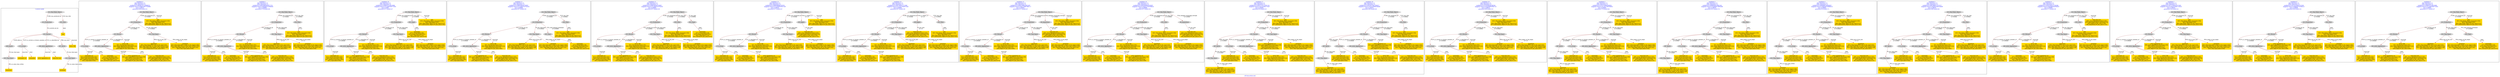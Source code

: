 digraph n0 {
fontcolor="blue"
remincross="true"
label="s03-ima-artists.xml"
subgraph cluster_0 {
label="1-correct model"
n2[style="filled",color="white",fillcolor="lightgray",label="E12_Production1"];
n3[style="filled",color="white",fillcolor="lightgray",label="E21_Person1"];
n4[style="filled",color="white",fillcolor="lightgray",label="E69_Death1"];
n5[style="filled",color="white",fillcolor="lightgray",label="E74_Group1"];
n6[style="filled",color="white",fillcolor="lightgray",label="E82_Actor_Appellation1"];
n7[style="filled",color="white",fillcolor="lightgray",label="E67_Birth1"];
n8[shape="plaintext",style="filled",fillcolor="gold",label="Artist URI"];
n9[style="filled",color="white",fillcolor="lightgray",label="E22_Man-Made_Object1"];
n10[style="filled",color="white",fillcolor="lightgray",label="E35_Title1"];
n11[shape="plaintext",style="filled",fillcolor="gold",label="title"];
n12[style="filled",color="white",fillcolor="lightgray",label="E52_Time-Span1"];
n13[shape="plaintext",style="filled",fillcolor="gold",label="birthDate"];
n14[style="filled",color="white",fillcolor="lightgray",label="E52_Time-Span2"];
n15[shape="plaintext",style="filled",fillcolor="gold",label="deathDate"];
n16[shape="plaintext",style="filled",fillcolor="gold",label="nationality uri"];
n17[shape="plaintext",style="filled",fillcolor="gold",label="nationality"];
n18[shape="plaintext",style="filled",fillcolor="gold",label="artist appellation uri"];
n19[shape="plaintext",style="filled",fillcolor="gold",label="name first last"];
}
subgraph cluster_1 {
label="candidate 0\nlink coherence:1.0\nnode coherence:1.0\nconfidence:0.48346125725869876\nmapping score:0.5569870857528996\ncost:12.99916\n-precision:0.69-recall:0.53"
n21[style="filled",color="white",fillcolor="lightgray",label="E12_Production1"];
n22[style="filled",color="white",fillcolor="lightgray",label="E21_Person1"];
n23[style="filled",color="white",fillcolor="lightgray",label="E52_Time-Span2"];
n24[style="filled",color="white",fillcolor="lightgray",label="E74_Group1"];
n25[style="filled",color="white",fillcolor="lightgray",label="E82_Actor_Appellation1"];
n26[style="filled",color="white",fillcolor="lightgray",label="E22_Man-Made_Object1"];
n27[shape="plaintext",style="filled",fillcolor="gold",label="artist appellation uri\n[E82_Actor_Appellation,classLink,0.598]\n[E21_Person,classLink,0.377]\n[E39_Actor,classLink,0.019]\n[E30_Right,P3_has_note,0.006]"];
n28[shape="plaintext",style="filled",fillcolor="gold",label="nationality uri\n[E74_Group,classLink,0.691]\n[E55_Type,classLink,0.184]\n[E57_Material,classLink,0.082]\n[E55_Type,label,0.044]"];
n29[shape="plaintext",style="filled",fillcolor="gold",label="title\n[E22_Man-Made_Object,classLink,0.304]\n[E35_Title,label,0.303]\n[E22_Man-Made_Object,P3_has_note,0.211]\n[E73_Information_Object,P3_has_note,0.181]"];
n30[shape="plaintext",style="filled",fillcolor="gold",label="deathDate\n[E52_Time-Span,P82b_end_of_the_end,0.432]\n[E52_Time-Span,P82_at_some_time_within,0.325]\n[E52_Time-Span,P82a_begin_of_the_begin,0.186]\n[E12_Production,P3_has_note,0.057]"];
n31[shape="plaintext",style="filled",fillcolor="gold",label="name first last\n[E82_Actor_Appellation,label,0.491]\n[E22_Man-Made_Object,classLink,0.26]\n[E30_Right,P3_has_note,0.134]\n[E8_Acquisition,P3_has_note,0.115]"];
n32[shape="plaintext",style="filled",fillcolor="gold",label="nationality\n[E74_Group,label,0.48]\n[E74_Group,classLink,0.322]\n[E55_Type,label,0.125]\n[E21_Person,P3_has_note,0.074]"];
n33[shape="plaintext",style="filled",fillcolor="gold",label="Artist URI\n[E21_Person,classLink,0.391]\n[E82_Actor_Appellation,classLink,0.324]\n[E39_Actor,classLink,0.22]\n[E30_Right,P3_has_note,0.065]"];
n34[shape="plaintext",style="filled",fillcolor="gold",label="birthDate\n[E52_Time-Span,P82a_begin_of_the_begin,0.481]\n[E52_Time-Span,P82_at_some_time_within,0.301]\n[E52_Time-Span,P82b_end_of_the_end,0.162]\n[E52_Time-Span,label,0.056]"];
}
subgraph cluster_2 {
label="candidate 1\nlink coherence:1.0\nnode coherence:1.0\nconfidence:0.48333983959972776\nmapping score:0.5569466131999092\ncost:13.99899\n-precision:0.79-recall:0.65"
n36[style="filled",color="white",fillcolor="lightgray",label="E12_Production1"];
n37[style="filled",color="white",fillcolor="lightgray",label="E21_Person1"];
n38[style="filled",color="white",fillcolor="lightgray",label="E52_Time-Span2"];
n39[style="filled",color="white",fillcolor="lightgray",label="E74_Group1"];
n40[style="filled",color="white",fillcolor="lightgray",label="E82_Actor_Appellation1"];
n41[style="filled",color="white",fillcolor="lightgray",label="E22_Man-Made_Object1"];
n42[style="filled",color="white",fillcolor="lightgray",label="E35_Title1"];
n43[shape="plaintext",style="filled",fillcolor="gold",label="title\n[E22_Man-Made_Object,classLink,0.304]\n[E35_Title,label,0.303]\n[E22_Man-Made_Object,P3_has_note,0.211]\n[E73_Information_Object,P3_has_note,0.181]"];
n44[shape="plaintext",style="filled",fillcolor="gold",label="artist appellation uri\n[E82_Actor_Appellation,classLink,0.598]\n[E21_Person,classLink,0.377]\n[E39_Actor,classLink,0.019]\n[E30_Right,P3_has_note,0.006]"];
n45[shape="plaintext",style="filled",fillcolor="gold",label="nationality uri\n[E74_Group,classLink,0.691]\n[E55_Type,classLink,0.184]\n[E57_Material,classLink,0.082]\n[E55_Type,label,0.044]"];
n46[shape="plaintext",style="filled",fillcolor="gold",label="deathDate\n[E52_Time-Span,P82b_end_of_the_end,0.432]\n[E52_Time-Span,P82_at_some_time_within,0.325]\n[E52_Time-Span,P82a_begin_of_the_begin,0.186]\n[E12_Production,P3_has_note,0.057]"];
n47[shape="plaintext",style="filled",fillcolor="gold",label="name first last\n[E82_Actor_Appellation,label,0.491]\n[E22_Man-Made_Object,classLink,0.26]\n[E30_Right,P3_has_note,0.134]\n[E8_Acquisition,P3_has_note,0.115]"];
n48[shape="plaintext",style="filled",fillcolor="gold",label="nationality\n[E74_Group,label,0.48]\n[E74_Group,classLink,0.322]\n[E55_Type,label,0.125]\n[E21_Person,P3_has_note,0.074]"];
n49[shape="plaintext",style="filled",fillcolor="gold",label="Artist URI\n[E21_Person,classLink,0.391]\n[E82_Actor_Appellation,classLink,0.324]\n[E39_Actor,classLink,0.22]\n[E30_Right,P3_has_note,0.065]"];
n50[shape="plaintext",style="filled",fillcolor="gold",label="birthDate\n[E52_Time-Span,P82a_begin_of_the_begin,0.481]\n[E52_Time-Span,P82_at_some_time_within,0.301]\n[E52_Time-Span,P82b_end_of_the_end,0.162]\n[E52_Time-Span,label,0.056]"];
}
subgraph cluster_3 {
label="candidate 10\nlink coherence:1.0\nnode coherence:1.0\nconfidence:0.4390470720815806\nmapping score:0.5213490240271935\ncost:13.9991\n-precision:0.57-recall:0.47"
n52[style="filled",color="white",fillcolor="lightgray",label="E12_Production1"];
n53[style="filled",color="white",fillcolor="lightgray",label="E21_Person1"];
n54[style="filled",color="white",fillcolor="lightgray",label="E52_Time-Span2"];
n55[style="filled",color="white",fillcolor="lightgray",label="E74_Group1"];
n56[style="filled",color="white",fillcolor="lightgray",label="E82_Actor_Appellation1"];
n57[style="filled",color="white",fillcolor="lightgray",label="E22_Man-Made_Object1"];
n58[style="filled",color="white",fillcolor="lightgray",label="E55_Type2"];
n59[shape="plaintext",style="filled",fillcolor="gold",label="artist appellation uri\n[E82_Actor_Appellation,classLink,0.598]\n[E21_Person,classLink,0.377]\n[E39_Actor,classLink,0.019]\n[E30_Right,P3_has_note,0.006]"];
n60[shape="plaintext",style="filled",fillcolor="gold",label="nationality\n[E74_Group,label,0.48]\n[E74_Group,classLink,0.322]\n[E55_Type,label,0.125]\n[E21_Person,P3_has_note,0.074]"];
n61[shape="plaintext",style="filled",fillcolor="gold",label="nationality uri\n[E74_Group,classLink,0.691]\n[E55_Type,classLink,0.184]\n[E57_Material,classLink,0.082]\n[E55_Type,label,0.044]"];
n62[shape="plaintext",style="filled",fillcolor="gold",label="title\n[E22_Man-Made_Object,classLink,0.304]\n[E35_Title,label,0.303]\n[E22_Man-Made_Object,P3_has_note,0.211]\n[E73_Information_Object,P3_has_note,0.181]"];
n63[shape="plaintext",style="filled",fillcolor="gold",label="deathDate\n[E52_Time-Span,P82b_end_of_the_end,0.432]\n[E52_Time-Span,P82_at_some_time_within,0.325]\n[E52_Time-Span,P82a_begin_of_the_begin,0.186]\n[E12_Production,P3_has_note,0.057]"];
n64[shape="plaintext",style="filled",fillcolor="gold",label="name first last\n[E82_Actor_Appellation,label,0.491]\n[E22_Man-Made_Object,classLink,0.26]\n[E30_Right,P3_has_note,0.134]\n[E8_Acquisition,P3_has_note,0.115]"];
n65[shape="plaintext",style="filled",fillcolor="gold",label="Artist URI\n[E21_Person,classLink,0.391]\n[E82_Actor_Appellation,classLink,0.324]\n[E39_Actor,classLink,0.22]\n[E30_Right,P3_has_note,0.065]"];
n66[shape="plaintext",style="filled",fillcolor="gold",label="birthDate\n[E52_Time-Span,P82a_begin_of_the_begin,0.481]\n[E52_Time-Span,P82_at_some_time_within,0.301]\n[E52_Time-Span,P82b_end_of_the_end,0.162]\n[E52_Time-Span,label,0.056]"];
}
subgraph cluster_4 {
label="candidate 11\nlink coherence:1.0\nnode coherence:1.0\nconfidence:0.4389256544226097\nmapping score:0.5213085514742032\ncost:14.99888\n-precision:0.67-recall:0.59"
n68[style="filled",color="white",fillcolor="lightgray",label="E12_Production1"];
n69[style="filled",color="white",fillcolor="lightgray",label="E21_Person1"];
n70[style="filled",color="white",fillcolor="lightgray",label="E52_Time-Span2"];
n71[style="filled",color="white",fillcolor="lightgray",label="E55_Type1"];
n72[style="filled",color="white",fillcolor="lightgray",label="E74_Group1"];
n73[style="filled",color="white",fillcolor="lightgray",label="E82_Actor_Appellation1"];
n74[style="filled",color="white",fillcolor="lightgray",label="E22_Man-Made_Object1"];
n75[style="filled",color="white",fillcolor="lightgray",label="E35_Title1"];
n76[shape="plaintext",style="filled",fillcolor="gold",label="title\n[E22_Man-Made_Object,classLink,0.304]\n[E35_Title,label,0.303]\n[E22_Man-Made_Object,P3_has_note,0.211]\n[E73_Information_Object,P3_has_note,0.181]"];
n77[shape="plaintext",style="filled",fillcolor="gold",label="artist appellation uri\n[E82_Actor_Appellation,classLink,0.598]\n[E21_Person,classLink,0.377]\n[E39_Actor,classLink,0.019]\n[E30_Right,P3_has_note,0.006]"];
n78[shape="plaintext",style="filled",fillcolor="gold",label="nationality uri\n[E74_Group,classLink,0.691]\n[E55_Type,classLink,0.184]\n[E57_Material,classLink,0.082]\n[E55_Type,label,0.044]"];
n79[shape="plaintext",style="filled",fillcolor="gold",label="deathDate\n[E52_Time-Span,P82b_end_of_the_end,0.432]\n[E52_Time-Span,P82_at_some_time_within,0.325]\n[E52_Time-Span,P82a_begin_of_the_begin,0.186]\n[E12_Production,P3_has_note,0.057]"];
n80[shape="plaintext",style="filled",fillcolor="gold",label="nationality\n[E74_Group,label,0.48]\n[E74_Group,classLink,0.322]\n[E55_Type,label,0.125]\n[E21_Person,P3_has_note,0.074]"];
n81[shape="plaintext",style="filled",fillcolor="gold",label="name first last\n[E82_Actor_Appellation,label,0.491]\n[E22_Man-Made_Object,classLink,0.26]\n[E30_Right,P3_has_note,0.134]\n[E8_Acquisition,P3_has_note,0.115]"];
n82[shape="plaintext",style="filled",fillcolor="gold",label="Artist URI\n[E21_Person,classLink,0.391]\n[E82_Actor_Appellation,classLink,0.324]\n[E39_Actor,classLink,0.22]\n[E30_Right,P3_has_note,0.065]"];
n83[shape="plaintext",style="filled",fillcolor="gold",label="birthDate\n[E52_Time-Span,P82a_begin_of_the_begin,0.481]\n[E52_Time-Span,P82_at_some_time_within,0.301]\n[E52_Time-Span,P82b_end_of_the_end,0.162]\n[E52_Time-Span,label,0.056]"];
}
subgraph cluster_5 {
label="candidate 12\nlink coherence:1.0\nnode coherence:1.0\nconfidence:0.4389256544226097\nmapping score:0.5213085514742032\ncost:14.99893\n-precision:0.67-recall:0.59"
n85[style="filled",color="white",fillcolor="lightgray",label="E12_Production1"];
n86[style="filled",color="white",fillcolor="lightgray",label="E21_Person1"];
n87[style="filled",color="white",fillcolor="lightgray",label="E52_Time-Span2"];
n88[style="filled",color="white",fillcolor="lightgray",label="E74_Group1"];
n89[style="filled",color="white",fillcolor="lightgray",label="E82_Actor_Appellation1"];
n90[style="filled",color="white",fillcolor="lightgray",label="E22_Man-Made_Object1"];
n91[style="filled",color="white",fillcolor="lightgray",label="E35_Title1"];
n92[style="filled",color="white",fillcolor="lightgray",label="E55_Type2"];
n93[shape="plaintext",style="filled",fillcolor="gold",label="title\n[E22_Man-Made_Object,classLink,0.304]\n[E35_Title,label,0.303]\n[E22_Man-Made_Object,P3_has_note,0.211]\n[E73_Information_Object,P3_has_note,0.181]"];
n94[shape="plaintext",style="filled",fillcolor="gold",label="artist appellation uri\n[E82_Actor_Appellation,classLink,0.598]\n[E21_Person,classLink,0.377]\n[E39_Actor,classLink,0.019]\n[E30_Right,P3_has_note,0.006]"];
n95[shape="plaintext",style="filled",fillcolor="gold",label="nationality\n[E74_Group,label,0.48]\n[E74_Group,classLink,0.322]\n[E55_Type,label,0.125]\n[E21_Person,P3_has_note,0.074]"];
n96[shape="plaintext",style="filled",fillcolor="gold",label="nationality uri\n[E74_Group,classLink,0.691]\n[E55_Type,classLink,0.184]\n[E57_Material,classLink,0.082]\n[E55_Type,label,0.044]"];
n97[shape="plaintext",style="filled",fillcolor="gold",label="deathDate\n[E52_Time-Span,P82b_end_of_the_end,0.432]\n[E52_Time-Span,P82_at_some_time_within,0.325]\n[E52_Time-Span,P82a_begin_of_the_begin,0.186]\n[E12_Production,P3_has_note,0.057]"];
n98[shape="plaintext",style="filled",fillcolor="gold",label="name first last\n[E82_Actor_Appellation,label,0.491]\n[E22_Man-Made_Object,classLink,0.26]\n[E30_Right,P3_has_note,0.134]\n[E8_Acquisition,P3_has_note,0.115]"];
n99[shape="plaintext",style="filled",fillcolor="gold",label="Artist URI\n[E21_Person,classLink,0.391]\n[E82_Actor_Appellation,classLink,0.324]\n[E39_Actor,classLink,0.22]\n[E30_Right,P3_has_note,0.065]"];
n100[shape="plaintext",style="filled",fillcolor="gold",label="birthDate\n[E52_Time-Span,P82a_begin_of_the_begin,0.481]\n[E52_Time-Span,P82_at_some_time_within,0.301]\n[E52_Time-Span,P82b_end_of_the_end,0.162]\n[E52_Time-Span,label,0.056]"];
}
subgraph cluster_6 {
label="candidate 13\nlink coherence:1.0\nnode coherence:1.0\nconfidence:0.4388508088702078\nmapping score:0.5212836029567359\ncost:13.99916\n-precision:0.57-recall:0.47"
n102[style="filled",color="white",fillcolor="lightgray",label="E12_Production1"];
n103[style="filled",color="white",fillcolor="lightgray",label="E21_Person1"];
n104[style="filled",color="white",fillcolor="lightgray",label="E52_Time-Span2"];
n105[style="filled",color="white",fillcolor="lightgray",label="E74_Group1"];
n106[style="filled",color="white",fillcolor="lightgray",label="E82_Actor_Appellation1"];
n107[style="filled",color="white",fillcolor="lightgray",label="E22_Man-Made_Object1"];
n108[style="filled",color="white",fillcolor="lightgray",label="E30_Right1"];
n109[shape="plaintext",style="filled",fillcolor="gold",label="name first last\n[E82_Actor_Appellation,label,0.491]\n[E22_Man-Made_Object,classLink,0.26]\n[E30_Right,P3_has_note,0.134]\n[E8_Acquisition,P3_has_note,0.115]"];
n110[shape="plaintext",style="filled",fillcolor="gold",label="artist appellation uri\n[E82_Actor_Appellation,classLink,0.598]\n[E21_Person,classLink,0.377]\n[E39_Actor,classLink,0.019]\n[E30_Right,P3_has_note,0.006]"];
n111[shape="plaintext",style="filled",fillcolor="gold",label="nationality uri\n[E74_Group,classLink,0.691]\n[E55_Type,classLink,0.184]\n[E57_Material,classLink,0.082]\n[E55_Type,label,0.044]"];
n112[shape="plaintext",style="filled",fillcolor="gold",label="title\n[E22_Man-Made_Object,classLink,0.304]\n[E35_Title,label,0.303]\n[E22_Man-Made_Object,P3_has_note,0.211]\n[E73_Information_Object,P3_has_note,0.181]"];
n113[shape="plaintext",style="filled",fillcolor="gold",label="deathDate\n[E52_Time-Span,P82b_end_of_the_end,0.432]\n[E52_Time-Span,P82_at_some_time_within,0.325]\n[E52_Time-Span,P82a_begin_of_the_begin,0.186]\n[E12_Production,P3_has_note,0.057]"];
n114[shape="plaintext",style="filled",fillcolor="gold",label="nationality\n[E74_Group,label,0.48]\n[E74_Group,classLink,0.322]\n[E55_Type,label,0.125]\n[E21_Person,P3_has_note,0.074]"];
n115[shape="plaintext",style="filled",fillcolor="gold",label="Artist URI\n[E21_Person,classLink,0.391]\n[E82_Actor_Appellation,classLink,0.324]\n[E39_Actor,classLink,0.22]\n[E30_Right,P3_has_note,0.065]"];
n116[shape="plaintext",style="filled",fillcolor="gold",label="birthDate\n[E52_Time-Span,P82a_begin_of_the_begin,0.481]\n[E52_Time-Span,P82_at_some_time_within,0.301]\n[E52_Time-Span,P82b_end_of_the_end,0.162]\n[E52_Time-Span,label,0.056]"];
}
subgraph cluster_7 {
label="candidate 14\nlink coherence:1.0\nnode coherence:1.0\nconfidence:0.4387293912112368\nmapping score:0.5212431304037456\ncost:14.99899\n-precision:0.67-recall:0.59"
n118[style="filled",color="white",fillcolor="lightgray",label="E12_Production1"];
n119[style="filled",color="white",fillcolor="lightgray",label="E21_Person1"];
n120[style="filled",color="white",fillcolor="lightgray",label="E52_Time-Span2"];
n121[style="filled",color="white",fillcolor="lightgray",label="E74_Group1"];
n122[style="filled",color="white",fillcolor="lightgray",label="E82_Actor_Appellation1"];
n123[style="filled",color="white",fillcolor="lightgray",label="E22_Man-Made_Object1"];
n124[style="filled",color="white",fillcolor="lightgray",label="E30_Right1"];
n125[style="filled",color="white",fillcolor="lightgray",label="E35_Title1"];
n126[shape="plaintext",style="filled",fillcolor="gold",label="title\n[E22_Man-Made_Object,classLink,0.304]\n[E35_Title,label,0.303]\n[E22_Man-Made_Object,P3_has_note,0.211]\n[E73_Information_Object,P3_has_note,0.181]"];
n127[shape="plaintext",style="filled",fillcolor="gold",label="name first last\n[E82_Actor_Appellation,label,0.491]\n[E22_Man-Made_Object,classLink,0.26]\n[E30_Right,P3_has_note,0.134]\n[E8_Acquisition,P3_has_note,0.115]"];
n128[shape="plaintext",style="filled",fillcolor="gold",label="artist appellation uri\n[E82_Actor_Appellation,classLink,0.598]\n[E21_Person,classLink,0.377]\n[E39_Actor,classLink,0.019]\n[E30_Right,P3_has_note,0.006]"];
n129[shape="plaintext",style="filled",fillcolor="gold",label="nationality uri\n[E74_Group,classLink,0.691]\n[E55_Type,classLink,0.184]\n[E57_Material,classLink,0.082]\n[E55_Type,label,0.044]"];
n130[shape="plaintext",style="filled",fillcolor="gold",label="deathDate\n[E52_Time-Span,P82b_end_of_the_end,0.432]\n[E52_Time-Span,P82_at_some_time_within,0.325]\n[E52_Time-Span,P82a_begin_of_the_begin,0.186]\n[E12_Production,P3_has_note,0.057]"];
n131[shape="plaintext",style="filled",fillcolor="gold",label="nationality\n[E74_Group,label,0.48]\n[E74_Group,classLink,0.322]\n[E55_Type,label,0.125]\n[E21_Person,P3_has_note,0.074]"];
n132[shape="plaintext",style="filled",fillcolor="gold",label="Artist URI\n[E21_Person,classLink,0.391]\n[E82_Actor_Appellation,classLink,0.324]\n[E39_Actor,classLink,0.22]\n[E30_Right,P3_has_note,0.065]"];
n133[shape="plaintext",style="filled",fillcolor="gold",label="birthDate\n[E52_Time-Span,P82a_begin_of_the_begin,0.481]\n[E52_Time-Span,P82_at_some_time_within,0.301]\n[E52_Time-Span,P82b_end_of_the_end,0.162]\n[E52_Time-Span,label,0.056]"];
}
subgraph cluster_8 {
label="candidate 15\nlink coherence:1.0\nnode coherence:1.0\nconfidence:0.43641506624001497\nmapping score:0.5204716887466717\ncost:13.99903\n-precision:0.57-recall:0.47"
n135[style="filled",color="white",fillcolor="lightgray",label="E12_Production1"];
n136[style="filled",color="white",fillcolor="lightgray",label="E21_Person1"];
n137[style="filled",color="white",fillcolor="lightgray",label="E52_Time-Span2"];
n138[style="filled",color="white",fillcolor="lightgray",label="E74_Group1"];
n139[style="filled",color="white",fillcolor="lightgray",label="E82_Actor_Appellation1"];
n140[style="filled",color="white",fillcolor="lightgray",label="E22_Man-Made_Object1"];
n141[style="filled",color="white",fillcolor="lightgray",label="E8_Acquisition1"];
n142[shape="plaintext",style="filled",fillcolor="gold",label="artist appellation uri\n[E82_Actor_Appellation,classLink,0.598]\n[E21_Person,classLink,0.377]\n[E39_Actor,classLink,0.019]\n[E30_Right,P3_has_note,0.006]"];
n143[shape="plaintext",style="filled",fillcolor="gold",label="nationality uri\n[E74_Group,classLink,0.691]\n[E55_Type,classLink,0.184]\n[E57_Material,classLink,0.082]\n[E55_Type,label,0.044]"];
n144[shape="plaintext",style="filled",fillcolor="gold",label="title\n[E22_Man-Made_Object,classLink,0.304]\n[E35_Title,label,0.303]\n[E22_Man-Made_Object,P3_has_note,0.211]\n[E73_Information_Object,P3_has_note,0.181]"];
n145[shape="plaintext",style="filled",fillcolor="gold",label="deathDate\n[E52_Time-Span,P82b_end_of_the_end,0.432]\n[E52_Time-Span,P82_at_some_time_within,0.325]\n[E52_Time-Span,P82a_begin_of_the_begin,0.186]\n[E12_Production,P3_has_note,0.057]"];
n146[shape="plaintext",style="filled",fillcolor="gold",label="name first last\n[E82_Actor_Appellation,label,0.491]\n[E22_Man-Made_Object,classLink,0.26]\n[E30_Right,P3_has_note,0.134]\n[E8_Acquisition,P3_has_note,0.115]"];
n147[shape="plaintext",style="filled",fillcolor="gold",label="nationality\n[E74_Group,label,0.48]\n[E74_Group,classLink,0.322]\n[E55_Type,label,0.125]\n[E21_Person,P3_has_note,0.074]"];
n148[shape="plaintext",style="filled",fillcolor="gold",label="Artist URI\n[E21_Person,classLink,0.391]\n[E82_Actor_Appellation,classLink,0.324]\n[E39_Actor,classLink,0.22]\n[E30_Right,P3_has_note,0.065]"];
n149[shape="plaintext",style="filled",fillcolor="gold",label="birthDate\n[E52_Time-Span,P82a_begin_of_the_begin,0.481]\n[E52_Time-Span,P82_at_some_time_within,0.301]\n[E52_Time-Span,P82b_end_of_the_end,0.162]\n[E52_Time-Span,label,0.056]"];
}
subgraph cluster_9 {
label="candidate 16\nlink coherence:1.0\nnode coherence:1.0\nconfidence:0.43629364858104397\nmapping score:0.5204312161936814\ncost:14.99886\n-precision:0.67-recall:0.59"
n151[style="filled",color="white",fillcolor="lightgray",label="E12_Production1"];
n152[style="filled",color="white",fillcolor="lightgray",label="E21_Person1"];
n153[style="filled",color="white",fillcolor="lightgray",label="E52_Time-Span2"];
n154[style="filled",color="white",fillcolor="lightgray",label="E74_Group1"];
n155[style="filled",color="white",fillcolor="lightgray",label="E82_Actor_Appellation1"];
n156[style="filled",color="white",fillcolor="lightgray",label="E22_Man-Made_Object1"];
n157[style="filled",color="white",fillcolor="lightgray",label="E35_Title1"];
n158[style="filled",color="white",fillcolor="lightgray",label="E8_Acquisition1"];
n159[shape="plaintext",style="filled",fillcolor="gold",label="title\n[E22_Man-Made_Object,classLink,0.304]\n[E35_Title,label,0.303]\n[E22_Man-Made_Object,P3_has_note,0.211]\n[E73_Information_Object,P3_has_note,0.181]"];
n160[shape="plaintext",style="filled",fillcolor="gold",label="artist appellation uri\n[E82_Actor_Appellation,classLink,0.598]\n[E21_Person,classLink,0.377]\n[E39_Actor,classLink,0.019]\n[E30_Right,P3_has_note,0.006]"];
n161[shape="plaintext",style="filled",fillcolor="gold",label="nationality uri\n[E74_Group,classLink,0.691]\n[E55_Type,classLink,0.184]\n[E57_Material,classLink,0.082]\n[E55_Type,label,0.044]"];
n162[shape="plaintext",style="filled",fillcolor="gold",label="deathDate\n[E52_Time-Span,P82b_end_of_the_end,0.432]\n[E52_Time-Span,P82_at_some_time_within,0.325]\n[E52_Time-Span,P82a_begin_of_the_begin,0.186]\n[E12_Production,P3_has_note,0.057]"];
n163[shape="plaintext",style="filled",fillcolor="gold",label="name first last\n[E82_Actor_Appellation,label,0.491]\n[E22_Man-Made_Object,classLink,0.26]\n[E30_Right,P3_has_note,0.134]\n[E8_Acquisition,P3_has_note,0.115]"];
n164[shape="plaintext",style="filled",fillcolor="gold",label="nationality\n[E74_Group,label,0.48]\n[E74_Group,classLink,0.322]\n[E55_Type,label,0.125]\n[E21_Person,P3_has_note,0.074]"];
n165[shape="plaintext",style="filled",fillcolor="gold",label="Artist URI\n[E21_Person,classLink,0.391]\n[E82_Actor_Appellation,classLink,0.324]\n[E39_Actor,classLink,0.22]\n[E30_Right,P3_has_note,0.065]"];
n166[shape="plaintext",style="filled",fillcolor="gold",label="birthDate\n[E52_Time-Span,P82a_begin_of_the_begin,0.481]\n[E52_Time-Span,P82_at_some_time_within,0.301]\n[E52_Time-Span,P82b_end_of_the_end,0.162]\n[E52_Time-Span,label,0.056]"];
}
subgraph cluster_10 {
label="candidate 17\nlink coherence:1.0\nnode coherence:1.0\nconfidence:0.43422714713291116\nmapping score:0.519742382377637\ncost:14.99893\n-precision:0.6-recall:0.53"
n168[style="filled",color="white",fillcolor="lightgray",label="E12_Production1"];
n169[style="filled",color="white",fillcolor="lightgray",label="E21_Person1"];
n170[style="filled",color="white",fillcolor="lightgray",label="E52_Time-Span2"];
n171[style="filled",color="white",fillcolor="lightgray",label="E67_Birth1"];
n172[style="filled",color="white",fillcolor="lightgray",label="E74_Group1"];
n173[style="filled",color="white",fillcolor="lightgray",label="E82_Actor_Appellation1"];
n174[style="filled",color="white",fillcolor="lightgray",label="E22_Man-Made_Object1"];
n175[style="filled",color="white",fillcolor="lightgray",label="E52_Time-Span1"];
n176[shape="plaintext",style="filled",fillcolor="gold",label="Artist URI\n[E21_Person,classLink,0.391]\n[E82_Actor_Appellation,classLink,0.324]\n[E39_Actor,classLink,0.22]\n[E30_Right,P3_has_note,0.065]"];
n177[shape="plaintext",style="filled",fillcolor="gold",label="nationality uri\n[E74_Group,classLink,0.691]\n[E55_Type,classLink,0.184]\n[E57_Material,classLink,0.082]\n[E55_Type,label,0.044]"];
n178[shape="plaintext",style="filled",fillcolor="gold",label="title\n[E22_Man-Made_Object,classLink,0.304]\n[E35_Title,label,0.303]\n[E22_Man-Made_Object,P3_has_note,0.211]\n[E73_Information_Object,P3_has_note,0.181]"];
n179[shape="plaintext",style="filled",fillcolor="gold",label="deathDate\n[E52_Time-Span,P82b_end_of_the_end,0.432]\n[E52_Time-Span,P82_at_some_time_within,0.325]\n[E52_Time-Span,P82a_begin_of_the_begin,0.186]\n[E12_Production,P3_has_note,0.057]"];
n180[shape="plaintext",style="filled",fillcolor="gold",label="name first last\n[E82_Actor_Appellation,label,0.491]\n[E22_Man-Made_Object,classLink,0.26]\n[E30_Right,P3_has_note,0.134]\n[E8_Acquisition,P3_has_note,0.115]"];
n181[shape="plaintext",style="filled",fillcolor="gold",label="nationality\n[E74_Group,label,0.48]\n[E74_Group,classLink,0.322]\n[E55_Type,label,0.125]\n[E21_Person,P3_has_note,0.074]"];
n182[shape="plaintext",style="filled",fillcolor="gold",label="birthDate\n[E52_Time-Span,P82a_begin_of_the_begin,0.481]\n[E52_Time-Span,P82_at_some_time_within,0.301]\n[E52_Time-Span,P82b_end_of_the_end,0.162]\n[E52_Time-Span,label,0.056]"];
n183[shape="plaintext",style="filled",fillcolor="gold",label="artist appellation uri\n[E82_Actor_Appellation,classLink,0.598]\n[E21_Person,classLink,0.377]\n[E39_Actor,classLink,0.019]\n[E30_Right,P3_has_note,0.006]"];
}
subgraph cluster_11 {
label="candidate 18\nlink coherence:1.0\nnode coherence:1.0\nconfidence:0.43410572947394027\nmapping score:0.5197019098246468\ncost:15.99876\n-precision:0.69-recall:0.65"
n185[style="filled",color="white",fillcolor="lightgray",label="E12_Production1"];
n186[style="filled",color="white",fillcolor="lightgray",label="E21_Person1"];
n187[style="filled",color="white",fillcolor="lightgray",label="E52_Time-Span2"];
n188[style="filled",color="white",fillcolor="lightgray",label="E67_Birth1"];
n189[style="filled",color="white",fillcolor="lightgray",label="E74_Group1"];
n190[style="filled",color="white",fillcolor="lightgray",label="E82_Actor_Appellation1"];
n191[style="filled",color="white",fillcolor="lightgray",label="E22_Man-Made_Object1"];
n192[style="filled",color="white",fillcolor="lightgray",label="E35_Title1"];
n193[style="filled",color="white",fillcolor="lightgray",label="E52_Time-Span1"];
n194[shape="plaintext",style="filled",fillcolor="gold",label="title\n[E22_Man-Made_Object,classLink,0.304]\n[E35_Title,label,0.303]\n[E22_Man-Made_Object,P3_has_note,0.211]\n[E73_Information_Object,P3_has_note,0.181]"];
n195[shape="plaintext",style="filled",fillcolor="gold",label="Artist URI\n[E21_Person,classLink,0.391]\n[E82_Actor_Appellation,classLink,0.324]\n[E39_Actor,classLink,0.22]\n[E30_Right,P3_has_note,0.065]"];
n196[shape="plaintext",style="filled",fillcolor="gold",label="nationality uri\n[E74_Group,classLink,0.691]\n[E55_Type,classLink,0.184]\n[E57_Material,classLink,0.082]\n[E55_Type,label,0.044]"];
n197[shape="plaintext",style="filled",fillcolor="gold",label="deathDate\n[E52_Time-Span,P82b_end_of_the_end,0.432]\n[E52_Time-Span,P82_at_some_time_within,0.325]\n[E52_Time-Span,P82a_begin_of_the_begin,0.186]\n[E12_Production,P3_has_note,0.057]"];
n198[shape="plaintext",style="filled",fillcolor="gold",label="name first last\n[E82_Actor_Appellation,label,0.491]\n[E22_Man-Made_Object,classLink,0.26]\n[E30_Right,P3_has_note,0.134]\n[E8_Acquisition,P3_has_note,0.115]"];
n199[shape="plaintext",style="filled",fillcolor="gold",label="nationality\n[E74_Group,label,0.48]\n[E74_Group,classLink,0.322]\n[E55_Type,label,0.125]\n[E21_Person,P3_has_note,0.074]"];
n200[shape="plaintext",style="filled",fillcolor="gold",label="birthDate\n[E52_Time-Span,P82a_begin_of_the_begin,0.481]\n[E52_Time-Span,P82_at_some_time_within,0.301]\n[E52_Time-Span,P82b_end_of_the_end,0.162]\n[E52_Time-Span,label,0.056]"];
n201[shape="plaintext",style="filled",fillcolor="gold",label="artist appellation uri\n[E82_Actor_Appellation,classLink,0.598]\n[E21_Person,classLink,0.377]\n[E39_Actor,classLink,0.019]\n[E30_Right,P3_has_note,0.006]"];
}
subgraph cluster_12 {
label="candidate 19\nlink coherence:1.0\nnode coherence:1.0\nconfidence:0.4128789206248256\nmapping score:0.5334596402082752\ncost:12.99916\n-precision:0.69-recall:0.53"
n203[style="filled",color="white",fillcolor="lightgray",label="E12_Production1"];
n204[style="filled",color="white",fillcolor="lightgray",label="E21_Person1"];
n205[style="filled",color="white",fillcolor="lightgray",label="E52_Time-Span2"];
n206[style="filled",color="white",fillcolor="lightgray",label="E74_Group1"];
n207[style="filled",color="white",fillcolor="lightgray",label="E82_Actor_Appellation1"];
n208[style="filled",color="white",fillcolor="lightgray",label="E22_Man-Made_Object1"];
n209[shape="plaintext",style="filled",fillcolor="gold",label="artist appellation uri\n[E82_Actor_Appellation,classLink,0.598]\n[E21_Person,classLink,0.377]\n[E39_Actor,classLink,0.019]\n[E30_Right,P3_has_note,0.006]"];
n210[shape="plaintext",style="filled",fillcolor="gold",label="nationality uri\n[E74_Group,classLink,0.691]\n[E55_Type,classLink,0.184]\n[E57_Material,classLink,0.082]\n[E55_Type,label,0.044]"];
n211[shape="plaintext",style="filled",fillcolor="gold",label="title\n[E22_Man-Made_Object,classLink,0.304]\n[E35_Title,label,0.303]\n[E22_Man-Made_Object,P3_has_note,0.211]\n[E73_Information_Object,P3_has_note,0.181]"];
n212[shape="plaintext",style="filled",fillcolor="gold",label="birthDate\n[E52_Time-Span,P82a_begin_of_the_begin,0.481]\n[E52_Time-Span,P82_at_some_time_within,0.301]\n[E52_Time-Span,P82b_end_of_the_end,0.162]\n[E52_Time-Span,label,0.056]"];
n213[shape="plaintext",style="filled",fillcolor="gold",label="name first last\n[E82_Actor_Appellation,label,0.491]\n[E22_Man-Made_Object,classLink,0.26]\n[E30_Right,P3_has_note,0.134]\n[E8_Acquisition,P3_has_note,0.115]"];
n214[shape="plaintext",style="filled",fillcolor="gold",label="nationality\n[E74_Group,label,0.48]\n[E74_Group,classLink,0.322]\n[E55_Type,label,0.125]\n[E21_Person,P3_has_note,0.074]"];
n215[shape="plaintext",style="filled",fillcolor="gold",label="deathDate\n[E52_Time-Span,P82b_end_of_the_end,0.432]\n[E52_Time-Span,P82_at_some_time_within,0.325]\n[E52_Time-Span,P82a_begin_of_the_begin,0.186]\n[E12_Production,P3_has_note,0.057]"];
n216[shape="plaintext",style="filled",fillcolor="gold",label="Artist URI\n[E21_Person,classLink,0.391]\n[E82_Actor_Appellation,classLink,0.324]\n[E39_Actor,classLink,0.22]\n[E30_Right,P3_has_note,0.065]"];
}
subgraph cluster_13 {
label="candidate 2\nlink coherence:1.0\nnode coherence:1.0\nconfidence:0.4701153600584855\nmapping score:0.5317051200194952\ncost:14.99893\n-precision:0.73-recall:0.65"
n218[style="filled",color="white",fillcolor="lightgray",label="E12_Production1"];
n219[style="filled",color="white",fillcolor="lightgray",label="E21_Person1"];
n220[style="filled",color="white",fillcolor="lightgray",label="E52_Time-Span2"];
n221[style="filled",color="white",fillcolor="lightgray",label="E67_Birth1"];
n222[style="filled",color="white",fillcolor="lightgray",label="E74_Group1"];
n223[style="filled",color="white",fillcolor="lightgray",label="E82_Actor_Appellation1"];
n224[style="filled",color="white",fillcolor="lightgray",label="E22_Man-Made_Object1"];
n225[style="filled",color="white",fillcolor="lightgray",label="E52_Time-Span1"];
n226[shape="plaintext",style="filled",fillcolor="gold",label="artist appellation uri\n[E82_Actor_Appellation,classLink,0.598]\n[E21_Person,classLink,0.377]\n[E39_Actor,classLink,0.019]\n[E30_Right,P3_has_note,0.006]"];
n227[shape="plaintext",style="filled",fillcolor="gold",label="nationality uri\n[E74_Group,classLink,0.691]\n[E55_Type,classLink,0.184]\n[E57_Material,classLink,0.082]\n[E55_Type,label,0.044]"];
n228[shape="plaintext",style="filled",fillcolor="gold",label="title\n[E22_Man-Made_Object,classLink,0.304]\n[E35_Title,label,0.303]\n[E22_Man-Made_Object,P3_has_note,0.211]\n[E73_Information_Object,P3_has_note,0.181]"];
n229[shape="plaintext",style="filled",fillcolor="gold",label="deathDate\n[E52_Time-Span,P82b_end_of_the_end,0.432]\n[E52_Time-Span,P82_at_some_time_within,0.325]\n[E52_Time-Span,P82a_begin_of_the_begin,0.186]\n[E12_Production,P3_has_note,0.057]"];
n230[shape="plaintext",style="filled",fillcolor="gold",label="name first last\n[E82_Actor_Appellation,label,0.491]\n[E22_Man-Made_Object,classLink,0.26]\n[E30_Right,P3_has_note,0.134]\n[E8_Acquisition,P3_has_note,0.115]"];
n231[shape="plaintext",style="filled",fillcolor="gold",label="nationality\n[E74_Group,label,0.48]\n[E74_Group,classLink,0.322]\n[E55_Type,label,0.125]\n[E21_Person,P3_has_note,0.074]"];
n232[shape="plaintext",style="filled",fillcolor="gold",label="Artist URI\n[E21_Person,classLink,0.391]\n[E82_Actor_Appellation,classLink,0.324]\n[E39_Actor,classLink,0.22]\n[E30_Right,P3_has_note,0.065]"];
n233[shape="plaintext",style="filled",fillcolor="gold",label="birthDate\n[E52_Time-Span,P82a_begin_of_the_begin,0.481]\n[E52_Time-Span,P82_at_some_time_within,0.301]\n[E52_Time-Span,P82b_end_of_the_end,0.162]\n[E52_Time-Span,label,0.056]"];
}
subgraph cluster_14 {
label="candidate 3\nlink coherence:1.0\nnode coherence:1.0\nconfidence:0.4699939423995146\nmapping score:0.5316646474665049\ncost:15.99876\n-precision:0.81-recall:0.76"
n235[style="filled",color="white",fillcolor="lightgray",label="E12_Production1"];
n236[style="filled",color="white",fillcolor="lightgray",label="E21_Person1"];
n237[style="filled",color="white",fillcolor="lightgray",label="E52_Time-Span2"];
n238[style="filled",color="white",fillcolor="lightgray",label="E67_Birth1"];
n239[style="filled",color="white",fillcolor="lightgray",label="E74_Group1"];
n240[style="filled",color="white",fillcolor="lightgray",label="E82_Actor_Appellation1"];
n241[style="filled",color="white",fillcolor="lightgray",label="E22_Man-Made_Object1"];
n242[style="filled",color="white",fillcolor="lightgray",label="E35_Title1"];
n243[style="filled",color="white",fillcolor="lightgray",label="E52_Time-Span1"];
n244[shape="plaintext",style="filled",fillcolor="gold",label="title\n[E22_Man-Made_Object,classLink,0.304]\n[E35_Title,label,0.303]\n[E22_Man-Made_Object,P3_has_note,0.211]\n[E73_Information_Object,P3_has_note,0.181]"];
n245[shape="plaintext",style="filled",fillcolor="gold",label="artist appellation uri\n[E82_Actor_Appellation,classLink,0.598]\n[E21_Person,classLink,0.377]\n[E39_Actor,classLink,0.019]\n[E30_Right,P3_has_note,0.006]"];
n246[shape="plaintext",style="filled",fillcolor="gold",label="nationality uri\n[E74_Group,classLink,0.691]\n[E55_Type,classLink,0.184]\n[E57_Material,classLink,0.082]\n[E55_Type,label,0.044]"];
n247[shape="plaintext",style="filled",fillcolor="gold",label="deathDate\n[E52_Time-Span,P82b_end_of_the_end,0.432]\n[E52_Time-Span,P82_at_some_time_within,0.325]\n[E52_Time-Span,P82a_begin_of_the_begin,0.186]\n[E12_Production,P3_has_note,0.057]"];
n248[shape="plaintext",style="filled",fillcolor="gold",label="name first last\n[E82_Actor_Appellation,label,0.491]\n[E22_Man-Made_Object,classLink,0.26]\n[E30_Right,P3_has_note,0.134]\n[E8_Acquisition,P3_has_note,0.115]"];
n249[shape="plaintext",style="filled",fillcolor="gold",label="nationality\n[E74_Group,label,0.48]\n[E74_Group,classLink,0.322]\n[E55_Type,label,0.125]\n[E21_Person,P3_has_note,0.074]"];
n250[shape="plaintext",style="filled",fillcolor="gold",label="Artist URI\n[E21_Person,classLink,0.391]\n[E82_Actor_Appellation,classLink,0.324]\n[E39_Actor,classLink,0.22]\n[E30_Right,P3_has_note,0.065]"];
n251[shape="plaintext",style="filled",fillcolor="gold",label="birthDate\n[E52_Time-Span,P82a_begin_of_the_begin,0.481]\n[E52_Time-Span,P82_at_some_time_within,0.301]\n[E52_Time-Span,P82b_end_of_the_end,0.162]\n[E52_Time-Span,label,0.056]"];
}
subgraph cluster_15 {
label="candidate 4\nlink coherence:1.0\nnode coherence:1.0\nconfidence:0.4609080704064937\nmapping score:0.5286360234688312\ncost:14.99893\n-precision:0.8-recall:0.71"
n253[style="filled",color="white",fillcolor="lightgray",label="E12_Production1"];
n254[style="filled",color="white",fillcolor="lightgray",label="E21_Person1"];
n255[style="filled",color="white",fillcolor="lightgray",label="E52_Time-Span2"];
n256[style="filled",color="white",fillcolor="lightgray",label="E67_Birth1"];
n257[style="filled",color="white",fillcolor="lightgray",label="E74_Group1"];
n258[style="filled",color="white",fillcolor="lightgray",label="E82_Actor_Appellation1"];
n259[style="filled",color="white",fillcolor="lightgray",label="E22_Man-Made_Object1"];
n260[style="filled",color="white",fillcolor="lightgray",label="E52_Time-Span1"];
n261[shape="plaintext",style="filled",fillcolor="gold",label="artist appellation uri\n[E82_Actor_Appellation,classLink,0.598]\n[E21_Person,classLink,0.377]\n[E39_Actor,classLink,0.019]\n[E30_Right,P3_has_note,0.006]"];
n262[shape="plaintext",style="filled",fillcolor="gold",label="nationality uri\n[E74_Group,classLink,0.691]\n[E55_Type,classLink,0.184]\n[E57_Material,classLink,0.082]\n[E55_Type,label,0.044]"];
n263[shape="plaintext",style="filled",fillcolor="gold",label="title\n[E22_Man-Made_Object,classLink,0.304]\n[E35_Title,label,0.303]\n[E22_Man-Made_Object,P3_has_note,0.211]\n[E73_Information_Object,P3_has_note,0.181]"];
n264[shape="plaintext",style="filled",fillcolor="gold",label="deathDate\n[E52_Time-Span,P82b_end_of_the_end,0.432]\n[E52_Time-Span,P82_at_some_time_within,0.325]\n[E52_Time-Span,P82a_begin_of_the_begin,0.186]\n[E12_Production,P3_has_note,0.057]"];
n265[shape="plaintext",style="filled",fillcolor="gold",label="birthDate\n[E52_Time-Span,P82a_begin_of_the_begin,0.481]\n[E52_Time-Span,P82_at_some_time_within,0.301]\n[E52_Time-Span,P82b_end_of_the_end,0.162]\n[E52_Time-Span,label,0.056]"];
n266[shape="plaintext",style="filled",fillcolor="gold",label="name first last\n[E82_Actor_Appellation,label,0.491]\n[E22_Man-Made_Object,classLink,0.26]\n[E30_Right,P3_has_note,0.134]\n[E8_Acquisition,P3_has_note,0.115]"];
n267[shape="plaintext",style="filled",fillcolor="gold",label="nationality\n[E74_Group,label,0.48]\n[E74_Group,classLink,0.322]\n[E55_Type,label,0.125]\n[E21_Person,P3_has_note,0.074]"];
n268[shape="plaintext",style="filled",fillcolor="gold",label="Artist URI\n[E21_Person,classLink,0.391]\n[E82_Actor_Appellation,classLink,0.324]\n[E39_Actor,classLink,0.22]\n[E30_Right,P3_has_note,0.065]"];
}
subgraph cluster_16 {
label="candidate 5\nlink coherence:1.0\nnode coherence:1.0\nconfidence:0.4607866527475227\nmapping score:0.5285955509158409\ncost:15.99876\n-precision:0.88-recall:0.82"
n270[style="filled",color="white",fillcolor="lightgray",label="E12_Production1"];
n271[style="filled",color="white",fillcolor="lightgray",label="E21_Person1"];
n272[style="filled",color="white",fillcolor="lightgray",label="E52_Time-Span2"];
n273[style="filled",color="white",fillcolor="lightgray",label="E67_Birth1"];
n274[style="filled",color="white",fillcolor="lightgray",label="E74_Group1"];
n275[style="filled",color="white",fillcolor="lightgray",label="E82_Actor_Appellation1"];
n276[style="filled",color="white",fillcolor="lightgray",label="E22_Man-Made_Object1"];
n277[style="filled",color="white",fillcolor="lightgray",label="E35_Title1"];
n278[style="filled",color="white",fillcolor="lightgray",label="E52_Time-Span1"];
n279[shape="plaintext",style="filled",fillcolor="gold",label="title\n[E22_Man-Made_Object,classLink,0.304]\n[E35_Title,label,0.303]\n[E22_Man-Made_Object,P3_has_note,0.211]\n[E73_Information_Object,P3_has_note,0.181]"];
n280[shape="plaintext",style="filled",fillcolor="gold",label="artist appellation uri\n[E82_Actor_Appellation,classLink,0.598]\n[E21_Person,classLink,0.377]\n[E39_Actor,classLink,0.019]\n[E30_Right,P3_has_note,0.006]"];
n281[shape="plaintext",style="filled",fillcolor="gold",label="nationality uri\n[E74_Group,classLink,0.691]\n[E55_Type,classLink,0.184]\n[E57_Material,classLink,0.082]\n[E55_Type,label,0.044]"];
n282[shape="plaintext",style="filled",fillcolor="gold",label="deathDate\n[E52_Time-Span,P82b_end_of_the_end,0.432]\n[E52_Time-Span,P82_at_some_time_within,0.325]\n[E52_Time-Span,P82a_begin_of_the_begin,0.186]\n[E12_Production,P3_has_note,0.057]"];
n283[shape="plaintext",style="filled",fillcolor="gold",label="birthDate\n[E52_Time-Span,P82a_begin_of_the_begin,0.481]\n[E52_Time-Span,P82_at_some_time_within,0.301]\n[E52_Time-Span,P82b_end_of_the_end,0.162]\n[E52_Time-Span,label,0.056]"];
n284[shape="plaintext",style="filled",fillcolor="gold",label="name first last\n[E82_Actor_Appellation,label,0.491]\n[E22_Man-Made_Object,classLink,0.26]\n[E30_Right,P3_has_note,0.134]\n[E8_Acquisition,P3_has_note,0.115]"];
n285[shape="plaintext",style="filled",fillcolor="gold",label="nationality\n[E74_Group,label,0.48]\n[E74_Group,classLink,0.322]\n[E55_Type,label,0.125]\n[E21_Person,P3_has_note,0.074]"];
n286[shape="plaintext",style="filled",fillcolor="gold",label="Artist URI\n[E21_Person,classLink,0.391]\n[E82_Actor_Appellation,classLink,0.324]\n[E39_Actor,classLink,0.22]\n[E30_Right,P3_has_note,0.065]"];
}
subgraph cluster_17 {
label="candidate 6\nlink coherence:1.0\nnode coherence:1.0\nconfidence:0.45452593375704586\nmapping score:0.5265086445856819\ncost:13.99899\n-precision:0.71-recall:0.59"
n288[style="filled",color="white",fillcolor="lightgray",label="E12_Production1"];
n289[style="filled",color="white",fillcolor="lightgray",label="E21_Person1"];
n290[style="filled",color="white",fillcolor="lightgray",label="E52_Time-Span2"];
n291[style="filled",color="white",fillcolor="lightgray",label="E74_Group1"];
n292[style="filled",color="white",fillcolor="lightgray",label="E82_Actor_Appellation1"];
n293[style="filled",color="white",fillcolor="lightgray",label="E22_Man-Made_Object1"];
n294[style="filled",color="white",fillcolor="lightgray",label="E35_Title1"];
n295[shape="plaintext",style="filled",fillcolor="gold",label="title\n[E22_Man-Made_Object,classLink,0.304]\n[E35_Title,label,0.303]\n[E22_Man-Made_Object,P3_has_note,0.211]\n[E73_Information_Object,P3_has_note,0.181]"];
n296[shape="plaintext",style="filled",fillcolor="gold",label="artist appellation uri\n[E82_Actor_Appellation,classLink,0.598]\n[E21_Person,classLink,0.377]\n[E39_Actor,classLink,0.019]\n[E30_Right,P3_has_note,0.006]"];
n297[shape="plaintext",style="filled",fillcolor="gold",label="nationality uri\n[E74_Group,classLink,0.691]\n[E55_Type,classLink,0.184]\n[E57_Material,classLink,0.082]\n[E55_Type,label,0.044]"];
n298[shape="plaintext",style="filled",fillcolor="gold",label="name first last\n[E82_Actor_Appellation,label,0.491]\n[E22_Man-Made_Object,classLink,0.26]\n[E30_Right,P3_has_note,0.134]\n[E8_Acquisition,P3_has_note,0.115]"];
n299[shape="plaintext",style="filled",fillcolor="gold",label="deathDate\n[E52_Time-Span,P82b_end_of_the_end,0.432]\n[E52_Time-Span,P82_at_some_time_within,0.325]\n[E52_Time-Span,P82a_begin_of_the_begin,0.186]\n[E12_Production,P3_has_note,0.057]"];
n300[shape="plaintext",style="filled",fillcolor="gold",label="nationality\n[E74_Group,label,0.48]\n[E74_Group,classLink,0.322]\n[E55_Type,label,0.125]\n[E21_Person,P3_has_note,0.074]"];
n301[shape="plaintext",style="filled",fillcolor="gold",label="Artist URI\n[E21_Person,classLink,0.391]\n[E82_Actor_Appellation,classLink,0.324]\n[E39_Actor,classLink,0.22]\n[E30_Right,P3_has_note,0.065]"];
n302[shape="plaintext",style="filled",fillcolor="gold",label="birthDate\n[E52_Time-Span,P82a_begin_of_the_begin,0.481]\n[E52_Time-Span,P82_at_some_time_within,0.301]\n[E52_Time-Span,P82b_end_of_the_end,0.162]\n[E52_Time-Span,label,0.056]"];
}
subgraph cluster_18 {
label="candidate 7\nlink coherence:1.0\nnode coherence:1.0\nconfidence:0.44757304433312445\nmapping score:0.5450243481110415\ncost:12.99916\n-precision:0.54-recall:0.41"
n304[style="filled",color="white",fillcolor="lightgray",label="E12_Production1"];
n305[style="filled",color="white",fillcolor="lightgray",label="E21_Person1"];
n306[style="filled",color="white",fillcolor="lightgray",label="E52_Time-Span2"];
n307[style="filled",color="white",fillcolor="lightgray",label="E74_Group1"];
n308[style="filled",color="white",fillcolor="lightgray",label="E82_Actor_Appellation1"];
n309[style="filled",color="white",fillcolor="lightgray",label="E22_Man-Made_Object1"];
n310[shape="plaintext",style="filled",fillcolor="gold",label="Artist URI\n[E21_Person,classLink,0.391]\n[E82_Actor_Appellation,classLink,0.324]\n[E39_Actor,classLink,0.22]\n[E30_Right,P3_has_note,0.065]"];
n311[shape="plaintext",style="filled",fillcolor="gold",label="nationality uri\n[E74_Group,classLink,0.691]\n[E55_Type,classLink,0.184]\n[E57_Material,classLink,0.082]\n[E55_Type,label,0.044]"];
n312[shape="plaintext",style="filled",fillcolor="gold",label="title\n[E22_Man-Made_Object,classLink,0.304]\n[E35_Title,label,0.303]\n[E22_Man-Made_Object,P3_has_note,0.211]\n[E73_Information_Object,P3_has_note,0.181]"];
n313[shape="plaintext",style="filled",fillcolor="gold",label="deathDate\n[E52_Time-Span,P82b_end_of_the_end,0.432]\n[E52_Time-Span,P82_at_some_time_within,0.325]\n[E52_Time-Span,P82a_begin_of_the_begin,0.186]\n[E12_Production,P3_has_note,0.057]"];
n314[shape="plaintext",style="filled",fillcolor="gold",label="name first last\n[E82_Actor_Appellation,label,0.491]\n[E22_Man-Made_Object,classLink,0.26]\n[E30_Right,P3_has_note,0.134]\n[E8_Acquisition,P3_has_note,0.115]"];
n315[shape="plaintext",style="filled",fillcolor="gold",label="nationality\n[E74_Group,label,0.48]\n[E74_Group,classLink,0.322]\n[E55_Type,label,0.125]\n[E21_Person,P3_has_note,0.074]"];
n316[shape="plaintext",style="filled",fillcolor="gold",label="birthDate\n[E52_Time-Span,P82a_begin_of_the_begin,0.481]\n[E52_Time-Span,P82_at_some_time_within,0.301]\n[E52_Time-Span,P82b_end_of_the_end,0.162]\n[E52_Time-Span,label,0.056]"];
n317[shape="plaintext",style="filled",fillcolor="gold",label="artist appellation uri\n[E82_Actor_Appellation,classLink,0.598]\n[E21_Person,classLink,0.377]\n[E39_Actor,classLink,0.019]\n[E30_Right,P3_has_note,0.006]"];
}
subgraph cluster_19 {
label="candidate 8\nlink coherence:1.0\nnode coherence:1.0\nconfidence:0.44745162667415356\nmapping score:0.5449838755580512\ncost:13.99899\n-precision:0.64-recall:0.53"
n319[style="filled",color="white",fillcolor="lightgray",label="E12_Production1"];
n320[style="filled",color="white",fillcolor="lightgray",label="E21_Person1"];
n321[style="filled",color="white",fillcolor="lightgray",label="E52_Time-Span2"];
n322[style="filled",color="white",fillcolor="lightgray",label="E74_Group1"];
n323[style="filled",color="white",fillcolor="lightgray",label="E82_Actor_Appellation1"];
n324[style="filled",color="white",fillcolor="lightgray",label="E22_Man-Made_Object1"];
n325[style="filled",color="white",fillcolor="lightgray",label="E35_Title1"];
n326[shape="plaintext",style="filled",fillcolor="gold",label="title\n[E22_Man-Made_Object,classLink,0.304]\n[E35_Title,label,0.303]\n[E22_Man-Made_Object,P3_has_note,0.211]\n[E73_Information_Object,P3_has_note,0.181]"];
n327[shape="plaintext",style="filled",fillcolor="gold",label="Artist URI\n[E21_Person,classLink,0.391]\n[E82_Actor_Appellation,classLink,0.324]\n[E39_Actor,classLink,0.22]\n[E30_Right,P3_has_note,0.065]"];
n328[shape="plaintext",style="filled",fillcolor="gold",label="nationality uri\n[E74_Group,classLink,0.691]\n[E55_Type,classLink,0.184]\n[E57_Material,classLink,0.082]\n[E55_Type,label,0.044]"];
n329[shape="plaintext",style="filled",fillcolor="gold",label="deathDate\n[E52_Time-Span,P82b_end_of_the_end,0.432]\n[E52_Time-Span,P82_at_some_time_within,0.325]\n[E52_Time-Span,P82a_begin_of_the_begin,0.186]\n[E12_Production,P3_has_note,0.057]"];
n330[shape="plaintext",style="filled",fillcolor="gold",label="name first last\n[E82_Actor_Appellation,label,0.491]\n[E22_Man-Made_Object,classLink,0.26]\n[E30_Right,P3_has_note,0.134]\n[E8_Acquisition,P3_has_note,0.115]"];
n331[shape="plaintext",style="filled",fillcolor="gold",label="nationality\n[E74_Group,label,0.48]\n[E74_Group,classLink,0.322]\n[E55_Type,label,0.125]\n[E21_Person,P3_has_note,0.074]"];
n332[shape="plaintext",style="filled",fillcolor="gold",label="birthDate\n[E52_Time-Span,P82a_begin_of_the_begin,0.481]\n[E52_Time-Span,P82_at_some_time_within,0.301]\n[E52_Time-Span,P82b_end_of_the_end,0.162]\n[E52_Time-Span,label,0.056]"];
n333[shape="plaintext",style="filled",fillcolor="gold",label="artist appellation uri\n[E82_Actor_Appellation,classLink,0.598]\n[E21_Person,classLink,0.377]\n[E39_Actor,classLink,0.019]\n[E30_Right,P3_has_note,0.006]"];
}
subgraph cluster_20 {
label="candidate 9\nlink coherence:1.0\nnode coherence:1.0\nconfidence:0.4390470720815806\nmapping score:0.5213490240271935\ncost:13.99905\n-precision:0.57-recall:0.47"
n335[style="filled",color="white",fillcolor="lightgray",label="E12_Production1"];
n336[style="filled",color="white",fillcolor="lightgray",label="E21_Person1"];
n337[style="filled",color="white",fillcolor="lightgray",label="E52_Time-Span2"];
n338[style="filled",color="white",fillcolor="lightgray",label="E55_Type1"];
n339[style="filled",color="white",fillcolor="lightgray",label="E74_Group1"];
n340[style="filled",color="white",fillcolor="lightgray",label="E82_Actor_Appellation1"];
n341[style="filled",color="white",fillcolor="lightgray",label="E22_Man-Made_Object1"];
n342[shape="plaintext",style="filled",fillcolor="gold",label="artist appellation uri\n[E82_Actor_Appellation,classLink,0.598]\n[E21_Person,classLink,0.377]\n[E39_Actor,classLink,0.019]\n[E30_Right,P3_has_note,0.006]"];
n343[shape="plaintext",style="filled",fillcolor="gold",label="nationality uri\n[E74_Group,classLink,0.691]\n[E55_Type,classLink,0.184]\n[E57_Material,classLink,0.082]\n[E55_Type,label,0.044]"];
n344[shape="plaintext",style="filled",fillcolor="gold",label="title\n[E22_Man-Made_Object,classLink,0.304]\n[E35_Title,label,0.303]\n[E22_Man-Made_Object,P3_has_note,0.211]\n[E73_Information_Object,P3_has_note,0.181]"];
n345[shape="plaintext",style="filled",fillcolor="gold",label="deathDate\n[E52_Time-Span,P82b_end_of_the_end,0.432]\n[E52_Time-Span,P82_at_some_time_within,0.325]\n[E52_Time-Span,P82a_begin_of_the_begin,0.186]\n[E12_Production,P3_has_note,0.057]"];
n346[shape="plaintext",style="filled",fillcolor="gold",label="nationality\n[E74_Group,label,0.48]\n[E74_Group,classLink,0.322]\n[E55_Type,label,0.125]\n[E21_Person,P3_has_note,0.074]"];
n347[shape="plaintext",style="filled",fillcolor="gold",label="name first last\n[E82_Actor_Appellation,label,0.491]\n[E22_Man-Made_Object,classLink,0.26]\n[E30_Right,P3_has_note,0.134]\n[E8_Acquisition,P3_has_note,0.115]"];
n348[shape="plaintext",style="filled",fillcolor="gold",label="Artist URI\n[E21_Person,classLink,0.391]\n[E82_Actor_Appellation,classLink,0.324]\n[E39_Actor,classLink,0.22]\n[E30_Right,P3_has_note,0.065]"];
n349[shape="plaintext",style="filled",fillcolor="gold",label="birthDate\n[E52_Time-Span,P82a_begin_of_the_begin,0.481]\n[E52_Time-Span,P82_at_some_time_within,0.301]\n[E52_Time-Span,P82b_end_of_the_end,0.162]\n[E52_Time-Span,label,0.056]"];
}
n2 -> n3[color="brown",fontcolor="black",label="P14_carried_out_by"]
n3 -> n4[color="brown",fontcolor="black",label="P100i_died_in"]
n3 -> n5[color="brown",fontcolor="black",label="P107i_is_current_or_former_member_of"]
n3 -> n6[color="brown",fontcolor="black",label="P131_is_identified_by"]
n3 -> n7[color="brown",fontcolor="black",label="P98i_was_born"]
n3 -> n8[color="brown",fontcolor="black",label="classLink"]
n9 -> n10[color="brown",fontcolor="black",label="P102_has_title"]
n9 -> n2[color="brown",fontcolor="black",label="P108i_was_produced_by"]
n10 -> n11[color="brown",fontcolor="black",label="label"]
n12 -> n13[color="brown",fontcolor="black",label="P82_at_some_time_within"]
n14 -> n15[color="brown",fontcolor="black",label="P82_at_some_time_within"]
n7 -> n12[color="brown",fontcolor="black",label="P4_has_time-span"]
n4 -> n14[color="brown",fontcolor="black",label="P4_has_time-span"]
n5 -> n16[color="brown",fontcolor="black",label="classLink"]
n5 -> n17[color="brown",fontcolor="black",label="label"]
n6 -> n18[color="brown",fontcolor="black",label="classLink"]
n6 -> n19[color="brown",fontcolor="black",label="label"]
n21 -> n22[color="brown",fontcolor="black",label="P14_carried_out_by\nw=0.99981"]
n21 -> n23[color="brown",fontcolor="black",label="P4_has_time-span\nw=0.99985"]
n22 -> n24[color="brown",fontcolor="black",label="P107i_is_current_or_former_member_of\nw=0.99989"]
n22 -> n25[color="brown",fontcolor="black",label="P131_is_identified_by\nw=0.99981"]
n26 -> n21[color="brown",fontcolor="black",label="P108i_was_produced_by\nw=0.9998"]
n25 -> n27[color="brown",fontcolor="black",label="classLink\nw=1.0"]
n24 -> n28[color="brown",fontcolor="black",label="classLink\nw=1.0"]
n26 -> n29[color="brown",fontcolor="black",label="classLink\nw=1.0"]
n23 -> n30[color="brown",fontcolor="black",label="P82b_end_of_the_end\nw=1.0"]
n25 -> n31[color="brown",fontcolor="black",label="label\nw=1.0"]
n24 -> n32[color="brown",fontcolor="black",label="label\nw=1.0"]
n22 -> n33[color="brown",fontcolor="black",label="classLink\nw=1.0"]
n23 -> n34[color="brown",fontcolor="black",label="P82a_begin_of_the_begin\nw=1.0"]
n36 -> n37[color="brown",fontcolor="black",label="P14_carried_out_by\nw=0.99981"]
n36 -> n38[color="brown",fontcolor="black",label="P4_has_time-span\nw=0.99985"]
n37 -> n39[color="brown",fontcolor="black",label="P107i_is_current_or_former_member_of\nw=0.99989"]
n37 -> n40[color="brown",fontcolor="black",label="P131_is_identified_by\nw=0.99981"]
n41 -> n36[color="brown",fontcolor="black",label="P108i_was_produced_by\nw=0.9998"]
n41 -> n42[color="brown",fontcolor="black",label="P102_has_title\nw=0.99983"]
n42 -> n43[color="brown",fontcolor="black",label="label\nw=1.0"]
n40 -> n44[color="brown",fontcolor="black",label="classLink\nw=1.0"]
n39 -> n45[color="brown",fontcolor="black",label="classLink\nw=1.0"]
n38 -> n46[color="brown",fontcolor="black",label="P82b_end_of_the_end\nw=1.0"]
n40 -> n47[color="brown",fontcolor="black",label="label\nw=1.0"]
n39 -> n48[color="brown",fontcolor="black",label="label\nw=1.0"]
n37 -> n49[color="brown",fontcolor="black",label="classLink\nw=1.0"]
n38 -> n50[color="brown",fontcolor="black",label="P82a_begin_of_the_begin\nw=1.0"]
n52 -> n53[color="brown",fontcolor="black",label="P14_carried_out_by\nw=0.99981"]
n52 -> n54[color="brown",fontcolor="black",label="P4_has_time-span\nw=0.99985"]
n53 -> n55[color="brown",fontcolor="black",label="P107i_is_current_or_former_member_of\nw=0.99989"]
n53 -> n56[color="brown",fontcolor="black",label="P131_is_identified_by\nw=0.99981"]
n57 -> n52[color="brown",fontcolor="black",label="P108i_was_produced_by\nw=0.9998"]
n57 -> n58[color="brown",fontcolor="black",label="P2_has_type\nw=0.99994"]
n56 -> n59[color="brown",fontcolor="black",label="classLink\nw=1.0"]
n58 -> n60[color="brown",fontcolor="black",label="label\nw=1.0"]
n55 -> n61[color="brown",fontcolor="black",label="classLink\nw=1.0"]
n57 -> n62[color="brown",fontcolor="black",label="classLink\nw=1.0"]
n54 -> n63[color="brown",fontcolor="black",label="P82b_end_of_the_end\nw=1.0"]
n56 -> n64[color="brown",fontcolor="black",label="label\nw=1.0"]
n53 -> n65[color="brown",fontcolor="black",label="classLink\nw=1.0"]
n54 -> n66[color="brown",fontcolor="black",label="P82a_begin_of_the_begin\nw=1.0"]
n68 -> n69[color="brown",fontcolor="black",label="P14_carried_out_by\nw=0.99981"]
n68 -> n70[color="brown",fontcolor="black",label="P4_has_time-span\nw=0.99985"]
n68 -> n71[color="brown",fontcolor="black",label="P32_used_general_technique\nw=0.99989"]
n69 -> n72[color="brown",fontcolor="black",label="P107i_is_current_or_former_member_of\nw=0.99989"]
n69 -> n73[color="brown",fontcolor="black",label="P131_is_identified_by\nw=0.99981"]
n74 -> n68[color="brown",fontcolor="black",label="P108i_was_produced_by\nw=0.9998"]
n74 -> n75[color="brown",fontcolor="black",label="P102_has_title\nw=0.99983"]
n75 -> n76[color="brown",fontcolor="black",label="label\nw=1.0"]
n73 -> n77[color="brown",fontcolor="black",label="classLink\nw=1.0"]
n72 -> n78[color="brown",fontcolor="black",label="classLink\nw=1.0"]
n70 -> n79[color="brown",fontcolor="black",label="P82b_end_of_the_end\nw=1.0"]
n71 -> n80[color="brown",fontcolor="black",label="label\nw=1.0"]
n73 -> n81[color="brown",fontcolor="black",label="label\nw=1.0"]
n69 -> n82[color="brown",fontcolor="black",label="classLink\nw=1.0"]
n70 -> n83[color="brown",fontcolor="black",label="P82a_begin_of_the_begin\nw=1.0"]
n85 -> n86[color="brown",fontcolor="black",label="P14_carried_out_by\nw=0.99981"]
n85 -> n87[color="brown",fontcolor="black",label="P4_has_time-span\nw=0.99985"]
n86 -> n88[color="brown",fontcolor="black",label="P107i_is_current_or_former_member_of\nw=0.99989"]
n86 -> n89[color="brown",fontcolor="black",label="P131_is_identified_by\nw=0.99981"]
n90 -> n85[color="brown",fontcolor="black",label="P108i_was_produced_by\nw=0.9998"]
n90 -> n91[color="brown",fontcolor="black",label="P102_has_title\nw=0.99983"]
n90 -> n92[color="brown",fontcolor="black",label="P2_has_type\nw=0.99994"]
n91 -> n93[color="brown",fontcolor="black",label="label\nw=1.0"]
n89 -> n94[color="brown",fontcolor="black",label="classLink\nw=1.0"]
n92 -> n95[color="brown",fontcolor="black",label="label\nw=1.0"]
n88 -> n96[color="brown",fontcolor="black",label="classLink\nw=1.0"]
n87 -> n97[color="brown",fontcolor="black",label="P82b_end_of_the_end\nw=1.0"]
n89 -> n98[color="brown",fontcolor="black",label="label\nw=1.0"]
n86 -> n99[color="brown",fontcolor="black",label="classLink\nw=1.0"]
n87 -> n100[color="brown",fontcolor="black",label="P82a_begin_of_the_begin\nw=1.0"]
n102 -> n103[color="brown",fontcolor="black",label="P14_carried_out_by\nw=0.99981"]
n102 -> n104[color="brown",fontcolor="black",label="P4_has_time-span\nw=0.99985"]
n103 -> n105[color="brown",fontcolor="black",label="P107i_is_current_or_former_member_of\nw=0.99989"]
n103 -> n106[color="brown",fontcolor="black",label="P131_is_identified_by\nw=0.99981"]
n107 -> n102[color="brown",fontcolor="black",label="P108i_was_produced_by\nw=0.9998"]
n107 -> n108[color="brown",fontcolor="black",label="P104_is_subject_to\nw=1.0"]
n108 -> n109[color="brown",fontcolor="black",label="P3_has_note\nw=1.0"]
n106 -> n110[color="brown",fontcolor="black",label="classLink\nw=1.0"]
n105 -> n111[color="brown",fontcolor="black",label="classLink\nw=1.0"]
n107 -> n112[color="brown",fontcolor="black",label="classLink\nw=1.0"]
n104 -> n113[color="brown",fontcolor="black",label="P82b_end_of_the_end\nw=1.0"]
n105 -> n114[color="brown",fontcolor="black",label="label\nw=1.0"]
n103 -> n115[color="brown",fontcolor="black",label="classLink\nw=1.0"]
n104 -> n116[color="brown",fontcolor="black",label="P82a_begin_of_the_begin\nw=1.0"]
n118 -> n119[color="brown",fontcolor="black",label="P14_carried_out_by\nw=0.99981"]
n118 -> n120[color="brown",fontcolor="black",label="P4_has_time-span\nw=0.99985"]
n119 -> n121[color="brown",fontcolor="black",label="P107i_is_current_or_former_member_of\nw=0.99989"]
n119 -> n122[color="brown",fontcolor="black",label="P131_is_identified_by\nw=0.99981"]
n123 -> n118[color="brown",fontcolor="black",label="P108i_was_produced_by\nw=0.9998"]
n123 -> n124[color="brown",fontcolor="black",label="P104_is_subject_to\nw=1.0"]
n123 -> n125[color="brown",fontcolor="black",label="P102_has_title\nw=0.99983"]
n125 -> n126[color="brown",fontcolor="black",label="label\nw=1.0"]
n124 -> n127[color="brown",fontcolor="black",label="P3_has_note\nw=1.0"]
n122 -> n128[color="brown",fontcolor="black",label="classLink\nw=1.0"]
n121 -> n129[color="brown",fontcolor="black",label="classLink\nw=1.0"]
n120 -> n130[color="brown",fontcolor="black",label="P82b_end_of_the_end\nw=1.0"]
n121 -> n131[color="brown",fontcolor="black",label="label\nw=1.0"]
n119 -> n132[color="brown",fontcolor="black",label="classLink\nw=1.0"]
n120 -> n133[color="brown",fontcolor="black",label="P82a_begin_of_the_begin\nw=1.0"]
n135 -> n136[color="brown",fontcolor="black",label="P14_carried_out_by\nw=0.99981"]
n135 -> n137[color="brown",fontcolor="black",label="P4_has_time-span\nw=0.99985"]
n136 -> n138[color="brown",fontcolor="black",label="P107i_is_current_or_former_member_of\nw=0.99989"]
n136 -> n139[color="brown",fontcolor="black",label="P131_is_identified_by\nw=0.99981"]
n140 -> n135[color="brown",fontcolor="black",label="P108i_was_produced_by\nw=0.9998"]
n140 -> n141[color="brown",fontcolor="black",label="P24i_changed_ownership_through\nw=0.99987"]
n139 -> n142[color="brown",fontcolor="black",label="classLink\nw=1.0"]
n138 -> n143[color="brown",fontcolor="black",label="classLink\nw=1.0"]
n140 -> n144[color="brown",fontcolor="black",label="classLink\nw=1.0"]
n137 -> n145[color="brown",fontcolor="black",label="P82b_end_of_the_end\nw=1.0"]
n141 -> n146[color="brown",fontcolor="black",label="P3_has_note\nw=1.0"]
n138 -> n147[color="brown",fontcolor="black",label="label\nw=1.0"]
n136 -> n148[color="brown",fontcolor="black",label="classLink\nw=1.0"]
n137 -> n149[color="brown",fontcolor="black",label="P82a_begin_of_the_begin\nw=1.0"]
n151 -> n152[color="brown",fontcolor="black",label="P14_carried_out_by\nw=0.99981"]
n151 -> n153[color="brown",fontcolor="black",label="P4_has_time-span\nw=0.99985"]
n152 -> n154[color="brown",fontcolor="black",label="P107i_is_current_or_former_member_of\nw=0.99989"]
n152 -> n155[color="brown",fontcolor="black",label="P131_is_identified_by\nw=0.99981"]
n156 -> n151[color="brown",fontcolor="black",label="P108i_was_produced_by\nw=0.9998"]
n156 -> n157[color="brown",fontcolor="black",label="P102_has_title\nw=0.99983"]
n156 -> n158[color="brown",fontcolor="black",label="P24i_changed_ownership_through\nw=0.99987"]
n157 -> n159[color="brown",fontcolor="black",label="label\nw=1.0"]
n155 -> n160[color="brown",fontcolor="black",label="classLink\nw=1.0"]
n154 -> n161[color="brown",fontcolor="black",label="classLink\nw=1.0"]
n153 -> n162[color="brown",fontcolor="black",label="P82b_end_of_the_end\nw=1.0"]
n158 -> n163[color="brown",fontcolor="black",label="P3_has_note\nw=1.0"]
n154 -> n164[color="brown",fontcolor="black",label="label\nw=1.0"]
n152 -> n165[color="brown",fontcolor="black",label="classLink\nw=1.0"]
n153 -> n166[color="brown",fontcolor="black",label="P82a_begin_of_the_begin\nw=1.0"]
n168 -> n169[color="brown",fontcolor="black",label="P14_carried_out_by\nw=0.99981"]
n168 -> n170[color="brown",fontcolor="black",label="P4_has_time-span\nw=0.99985"]
n169 -> n171[color="brown",fontcolor="black",label="P98i_was_born\nw=0.99987"]
n169 -> n172[color="brown",fontcolor="black",label="P107i_is_current_or_former_member_of\nw=0.99989"]
n169 -> n173[color="brown",fontcolor="black",label="P131_is_identified_by\nw=0.99981"]
n174 -> n168[color="brown",fontcolor="black",label="P108i_was_produced_by\nw=0.9998"]
n171 -> n175[color="brown",fontcolor="black",label="P4_has_time-span\nw=0.9999"]
n173 -> n176[color="brown",fontcolor="black",label="classLink\nw=1.0"]
n172 -> n177[color="brown",fontcolor="black",label="classLink\nw=1.0"]
n174 -> n178[color="brown",fontcolor="black",label="classLink\nw=1.0"]
n175 -> n179[color="brown",fontcolor="black",label="P82_at_some_time_within\nw=1.0"]
n173 -> n180[color="brown",fontcolor="black",label="label\nw=1.0"]
n172 -> n181[color="brown",fontcolor="black",label="label\nw=1.0"]
n170 -> n182[color="brown",fontcolor="black",label="P82a_begin_of_the_begin\nw=1.0"]
n169 -> n183[color="brown",fontcolor="black",label="classLink\nw=1.0"]
n185 -> n186[color="brown",fontcolor="black",label="P14_carried_out_by\nw=0.99981"]
n185 -> n187[color="brown",fontcolor="black",label="P4_has_time-span\nw=0.99985"]
n186 -> n188[color="brown",fontcolor="black",label="P98i_was_born\nw=0.99987"]
n186 -> n189[color="brown",fontcolor="black",label="P107i_is_current_or_former_member_of\nw=0.99989"]
n186 -> n190[color="brown",fontcolor="black",label="P131_is_identified_by\nw=0.99981"]
n191 -> n185[color="brown",fontcolor="black",label="P108i_was_produced_by\nw=0.9998"]
n191 -> n192[color="brown",fontcolor="black",label="P102_has_title\nw=0.99983"]
n188 -> n193[color="brown",fontcolor="black",label="P4_has_time-span\nw=0.9999"]
n192 -> n194[color="brown",fontcolor="black",label="label\nw=1.0"]
n190 -> n195[color="brown",fontcolor="black",label="classLink\nw=1.0"]
n189 -> n196[color="brown",fontcolor="black",label="classLink\nw=1.0"]
n193 -> n197[color="brown",fontcolor="black",label="P82_at_some_time_within\nw=1.0"]
n190 -> n198[color="brown",fontcolor="black",label="label\nw=1.0"]
n189 -> n199[color="brown",fontcolor="black",label="label\nw=1.0"]
n187 -> n200[color="brown",fontcolor="black",label="P82a_begin_of_the_begin\nw=1.0"]
n186 -> n201[color="brown",fontcolor="black",label="classLink\nw=1.0"]
n203 -> n204[color="brown",fontcolor="black",label="P14_carried_out_by\nw=0.99981"]
n203 -> n205[color="brown",fontcolor="black",label="P4_has_time-span\nw=0.99985"]
n204 -> n206[color="brown",fontcolor="black",label="P107i_is_current_or_former_member_of\nw=0.99989"]
n204 -> n207[color="brown",fontcolor="black",label="P131_is_identified_by\nw=0.99981"]
n208 -> n203[color="brown",fontcolor="black",label="P108i_was_produced_by\nw=0.9998"]
n207 -> n209[color="brown",fontcolor="black",label="classLink\nw=1.0"]
n206 -> n210[color="brown",fontcolor="black",label="classLink\nw=1.0"]
n208 -> n211[color="brown",fontcolor="black",label="classLink\nw=1.0"]
n205 -> n212[color="brown",fontcolor="black",label="P82b_end_of_the_end\nw=1.0"]
n207 -> n213[color="brown",fontcolor="black",label="label\nw=1.0"]
n206 -> n214[color="brown",fontcolor="black",label="label\nw=1.0"]
n205 -> n215[color="brown",fontcolor="black",label="P82a_begin_of_the_begin\nw=1.0"]
n204 -> n216[color="brown",fontcolor="black",label="classLink\nw=1.0"]
n218 -> n219[color="brown",fontcolor="black",label="P14_carried_out_by\nw=0.99981"]
n218 -> n220[color="brown",fontcolor="black",label="P4_has_time-span\nw=0.99985"]
n219 -> n221[color="brown",fontcolor="black",label="P98i_was_born\nw=0.99987"]
n219 -> n222[color="brown",fontcolor="black",label="P107i_is_current_or_former_member_of\nw=0.99989"]
n219 -> n223[color="brown",fontcolor="black",label="P131_is_identified_by\nw=0.99981"]
n224 -> n218[color="brown",fontcolor="black",label="P108i_was_produced_by\nw=0.9998"]
n221 -> n225[color="brown",fontcolor="black",label="P4_has_time-span\nw=0.9999"]
n223 -> n226[color="brown",fontcolor="black",label="classLink\nw=1.0"]
n222 -> n227[color="brown",fontcolor="black",label="classLink\nw=1.0"]
n224 -> n228[color="brown",fontcolor="black",label="classLink\nw=1.0"]
n225 -> n229[color="brown",fontcolor="black",label="P82_at_some_time_within\nw=1.0"]
n223 -> n230[color="brown",fontcolor="black",label="label\nw=1.0"]
n222 -> n231[color="brown",fontcolor="black",label="label\nw=1.0"]
n219 -> n232[color="brown",fontcolor="black",label="classLink\nw=1.0"]
n220 -> n233[color="brown",fontcolor="black",label="P82a_begin_of_the_begin\nw=1.0"]
n235 -> n236[color="brown",fontcolor="black",label="P14_carried_out_by\nw=0.99981"]
n235 -> n237[color="brown",fontcolor="black",label="P4_has_time-span\nw=0.99985"]
n236 -> n238[color="brown",fontcolor="black",label="P98i_was_born\nw=0.99987"]
n236 -> n239[color="brown",fontcolor="black",label="P107i_is_current_or_former_member_of\nw=0.99989"]
n236 -> n240[color="brown",fontcolor="black",label="P131_is_identified_by\nw=0.99981"]
n241 -> n235[color="brown",fontcolor="black",label="P108i_was_produced_by\nw=0.9998"]
n241 -> n242[color="brown",fontcolor="black",label="P102_has_title\nw=0.99983"]
n238 -> n243[color="brown",fontcolor="black",label="P4_has_time-span\nw=0.9999"]
n242 -> n244[color="brown",fontcolor="black",label="label\nw=1.0"]
n240 -> n245[color="brown",fontcolor="black",label="classLink\nw=1.0"]
n239 -> n246[color="brown",fontcolor="black",label="classLink\nw=1.0"]
n243 -> n247[color="brown",fontcolor="black",label="P82_at_some_time_within\nw=1.0"]
n240 -> n248[color="brown",fontcolor="black",label="label\nw=1.0"]
n239 -> n249[color="brown",fontcolor="black",label="label\nw=1.0"]
n236 -> n250[color="brown",fontcolor="black",label="classLink\nw=1.0"]
n237 -> n251[color="brown",fontcolor="black",label="P82a_begin_of_the_begin\nw=1.0"]
n253 -> n254[color="brown",fontcolor="black",label="P14_carried_out_by\nw=0.99981"]
n253 -> n255[color="brown",fontcolor="black",label="P4_has_time-span\nw=0.99985"]
n254 -> n256[color="brown",fontcolor="black",label="P98i_was_born\nw=0.99987"]
n254 -> n257[color="brown",fontcolor="black",label="P107i_is_current_or_former_member_of\nw=0.99989"]
n254 -> n258[color="brown",fontcolor="black",label="P131_is_identified_by\nw=0.99981"]
n259 -> n253[color="brown",fontcolor="black",label="P108i_was_produced_by\nw=0.9998"]
n256 -> n260[color="brown",fontcolor="black",label="P4_has_time-span\nw=0.9999"]
n258 -> n261[color="brown",fontcolor="black",label="classLink\nw=1.0"]
n257 -> n262[color="brown",fontcolor="black",label="classLink\nw=1.0"]
n259 -> n263[color="brown",fontcolor="black",label="classLink\nw=1.0"]
n255 -> n264[color="brown",fontcolor="black",label="P82b_end_of_the_end\nw=1.0"]
n260 -> n265[color="brown",fontcolor="black",label="P82_at_some_time_within\nw=1.0"]
n258 -> n266[color="brown",fontcolor="black",label="label\nw=1.0"]
n257 -> n267[color="brown",fontcolor="black",label="label\nw=1.0"]
n254 -> n268[color="brown",fontcolor="black",label="classLink\nw=1.0"]
n270 -> n271[color="brown",fontcolor="black",label="P14_carried_out_by\nw=0.99981"]
n270 -> n272[color="brown",fontcolor="black",label="P4_has_time-span\nw=0.99985"]
n271 -> n273[color="brown",fontcolor="black",label="P98i_was_born\nw=0.99987"]
n271 -> n274[color="brown",fontcolor="black",label="P107i_is_current_or_former_member_of\nw=0.99989"]
n271 -> n275[color="brown",fontcolor="black",label="P131_is_identified_by\nw=0.99981"]
n276 -> n270[color="brown",fontcolor="black",label="P108i_was_produced_by\nw=0.9998"]
n276 -> n277[color="brown",fontcolor="black",label="P102_has_title\nw=0.99983"]
n273 -> n278[color="brown",fontcolor="black",label="P4_has_time-span\nw=0.9999"]
n277 -> n279[color="brown",fontcolor="black",label="label\nw=1.0"]
n275 -> n280[color="brown",fontcolor="black",label="classLink\nw=1.0"]
n274 -> n281[color="brown",fontcolor="black",label="classLink\nw=1.0"]
n272 -> n282[color="brown",fontcolor="black",label="P82b_end_of_the_end\nw=1.0"]
n278 -> n283[color="brown",fontcolor="black",label="P82_at_some_time_within\nw=1.0"]
n275 -> n284[color="brown",fontcolor="black",label="label\nw=1.0"]
n274 -> n285[color="brown",fontcolor="black",label="label\nw=1.0"]
n271 -> n286[color="brown",fontcolor="black",label="classLink\nw=1.0"]
n288 -> n289[color="brown",fontcolor="black",label="P14_carried_out_by\nw=0.99981"]
n288 -> n290[color="brown",fontcolor="black",label="P4_has_time-span\nw=0.99985"]
n289 -> n291[color="brown",fontcolor="black",label="P107i_is_current_or_former_member_of\nw=0.99989"]
n289 -> n292[color="brown",fontcolor="black",label="P131_is_identified_by\nw=0.99981"]
n293 -> n288[color="brown",fontcolor="black",label="P108i_was_produced_by\nw=0.9998"]
n293 -> n294[color="brown",fontcolor="black",label="P102_has_title\nw=0.99983"]
n294 -> n295[color="brown",fontcolor="black",label="label\nw=1.0"]
n292 -> n296[color="brown",fontcolor="black",label="classLink\nw=1.0"]
n291 -> n297[color="brown",fontcolor="black",label="classLink\nw=1.0"]
n293 -> n298[color="brown",fontcolor="black",label="classLink\nw=1.0"]
n290 -> n299[color="brown",fontcolor="black",label="P82b_end_of_the_end\nw=1.0"]
n291 -> n300[color="brown",fontcolor="black",label="label\nw=1.0"]
n289 -> n301[color="brown",fontcolor="black",label="classLink\nw=1.0"]
n290 -> n302[color="brown",fontcolor="black",label="P82a_begin_of_the_begin\nw=1.0"]
n304 -> n305[color="brown",fontcolor="black",label="P14_carried_out_by\nw=0.99981"]
n304 -> n306[color="brown",fontcolor="black",label="P4_has_time-span\nw=0.99985"]
n305 -> n307[color="brown",fontcolor="black",label="P107i_is_current_or_former_member_of\nw=0.99989"]
n305 -> n308[color="brown",fontcolor="black",label="P131_is_identified_by\nw=0.99981"]
n309 -> n304[color="brown",fontcolor="black",label="P108i_was_produced_by\nw=0.9998"]
n308 -> n310[color="brown",fontcolor="black",label="classLink\nw=1.0"]
n307 -> n311[color="brown",fontcolor="black",label="classLink\nw=1.0"]
n309 -> n312[color="brown",fontcolor="black",label="classLink\nw=1.0"]
n306 -> n313[color="brown",fontcolor="black",label="P82b_end_of_the_end\nw=1.0"]
n308 -> n314[color="brown",fontcolor="black",label="label\nw=1.0"]
n307 -> n315[color="brown",fontcolor="black",label="label\nw=1.0"]
n306 -> n316[color="brown",fontcolor="black",label="P82a_begin_of_the_begin\nw=1.0"]
n305 -> n317[color="brown",fontcolor="black",label="classLink\nw=1.0"]
n319 -> n320[color="brown",fontcolor="black",label="P14_carried_out_by\nw=0.99981"]
n319 -> n321[color="brown",fontcolor="black",label="P4_has_time-span\nw=0.99985"]
n320 -> n322[color="brown",fontcolor="black",label="P107i_is_current_or_former_member_of\nw=0.99989"]
n320 -> n323[color="brown",fontcolor="black",label="P131_is_identified_by\nw=0.99981"]
n324 -> n319[color="brown",fontcolor="black",label="P108i_was_produced_by\nw=0.9998"]
n324 -> n325[color="brown",fontcolor="black",label="P102_has_title\nw=0.99983"]
n325 -> n326[color="brown",fontcolor="black",label="label\nw=1.0"]
n323 -> n327[color="brown",fontcolor="black",label="classLink\nw=1.0"]
n322 -> n328[color="brown",fontcolor="black",label="classLink\nw=1.0"]
n321 -> n329[color="brown",fontcolor="black",label="P82b_end_of_the_end\nw=1.0"]
n323 -> n330[color="brown",fontcolor="black",label="label\nw=1.0"]
n322 -> n331[color="brown",fontcolor="black",label="label\nw=1.0"]
n321 -> n332[color="brown",fontcolor="black",label="P82a_begin_of_the_begin\nw=1.0"]
n320 -> n333[color="brown",fontcolor="black",label="classLink\nw=1.0"]
n335 -> n336[color="brown",fontcolor="black",label="P14_carried_out_by\nw=0.99981"]
n335 -> n337[color="brown",fontcolor="black",label="P4_has_time-span\nw=0.99985"]
n335 -> n338[color="brown",fontcolor="black",label="P32_used_general_technique\nw=0.99989"]
n336 -> n339[color="brown",fontcolor="black",label="P107i_is_current_or_former_member_of\nw=0.99989"]
n336 -> n340[color="brown",fontcolor="black",label="P131_is_identified_by\nw=0.99981"]
n341 -> n335[color="brown",fontcolor="black",label="P108i_was_produced_by\nw=0.9998"]
n340 -> n342[color="brown",fontcolor="black",label="classLink\nw=1.0"]
n339 -> n343[color="brown",fontcolor="black",label="classLink\nw=1.0"]
n341 -> n344[color="brown",fontcolor="black",label="classLink\nw=1.0"]
n337 -> n345[color="brown",fontcolor="black",label="P82b_end_of_the_end\nw=1.0"]
n338 -> n346[color="brown",fontcolor="black",label="label\nw=1.0"]
n340 -> n347[color="brown",fontcolor="black",label="label\nw=1.0"]
n336 -> n348[color="brown",fontcolor="black",label="classLink\nw=1.0"]
n337 -> n349[color="brown",fontcolor="black",label="P82a_begin_of_the_begin\nw=1.0"]
}
